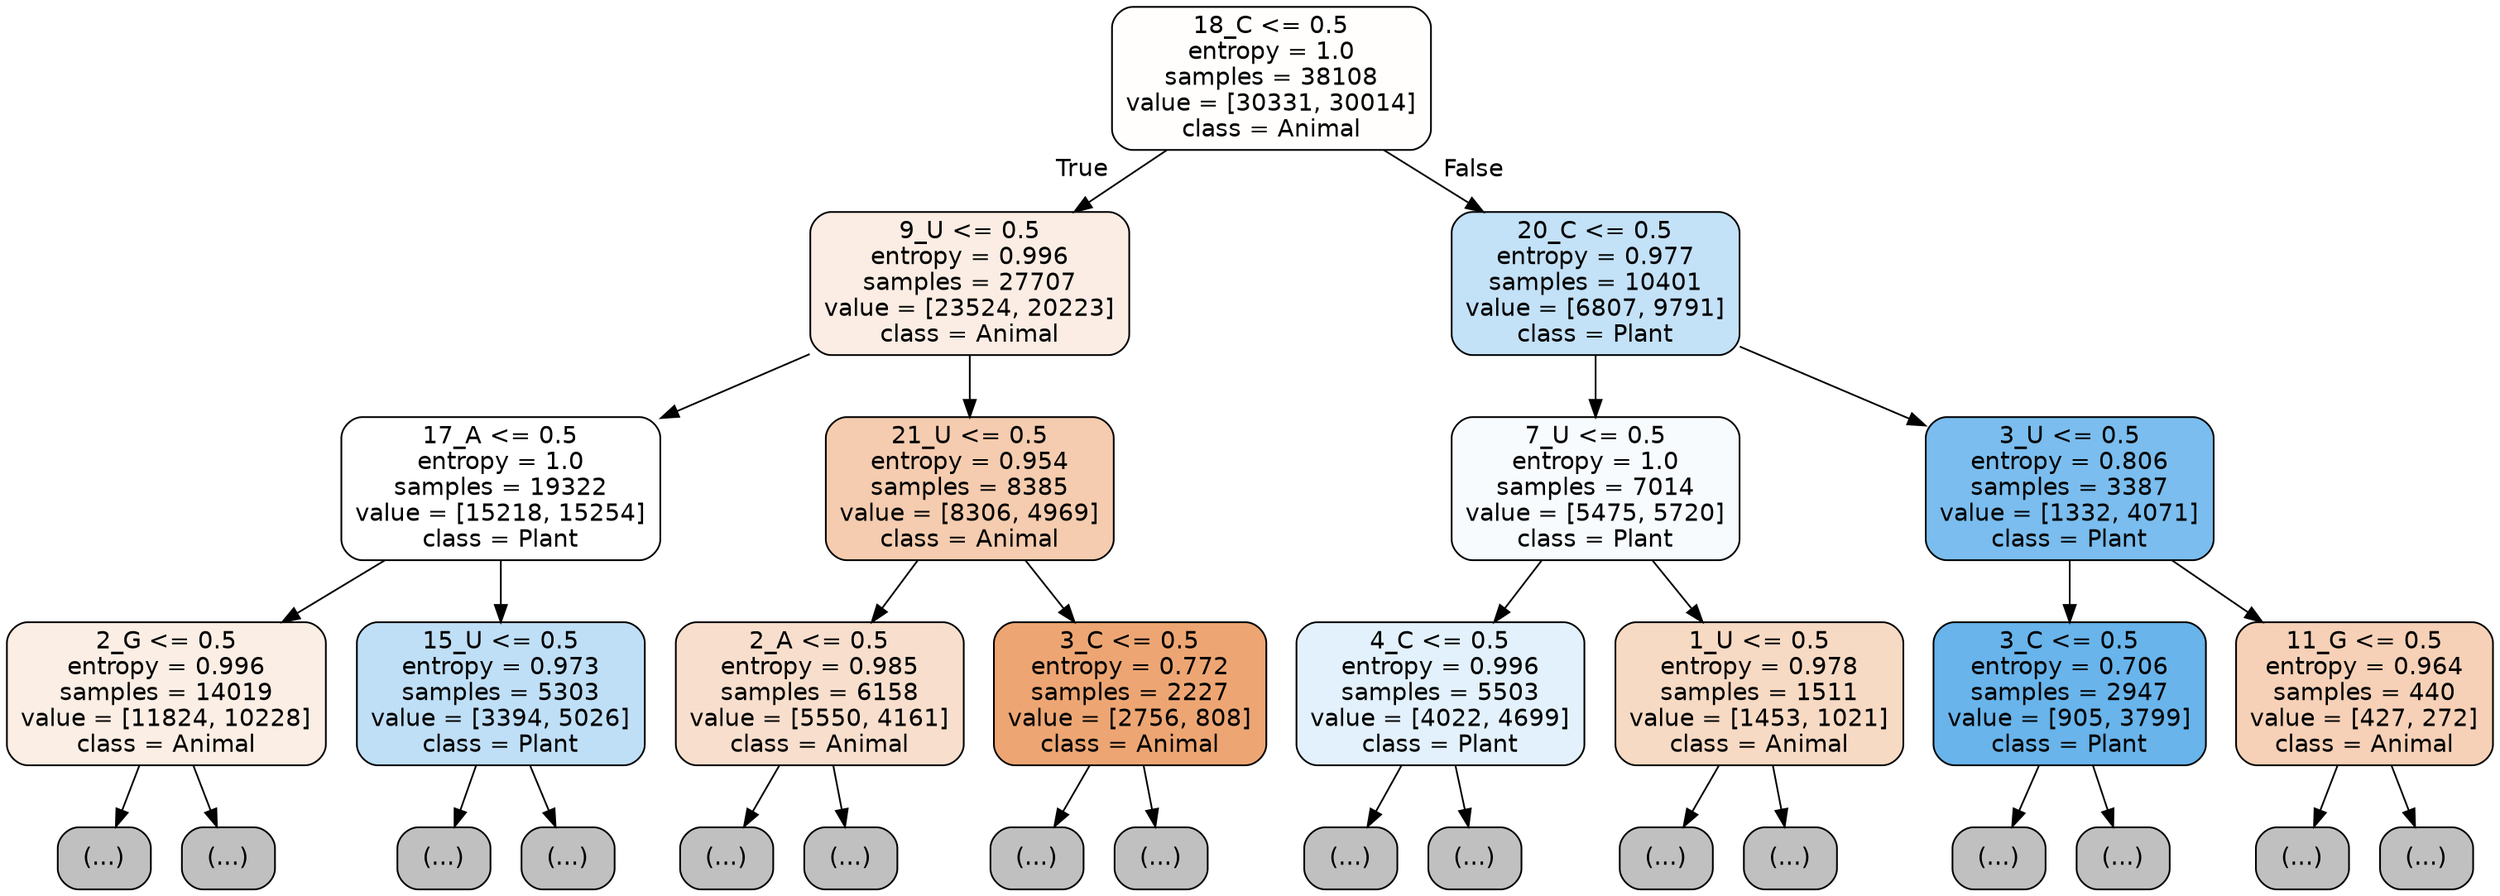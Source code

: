 digraph Tree {
node [shape=box, style="filled, rounded", color="black", fontname="helvetica"] ;
edge [fontname="helvetica"] ;
0 [label="18_C <= 0.5\nentropy = 1.0\nsamples = 38108\nvalue = [30331, 30014]\nclass = Animal", fillcolor="#fffefd"] ;
1 [label="9_U <= 0.5\nentropy = 0.996\nsamples = 27707\nvalue = [23524, 20223]\nclass = Animal", fillcolor="#fbede3"] ;
0 -> 1 [labeldistance=2.5, labelangle=45, headlabel="True"] ;
2 [label="17_A <= 0.5\nentropy = 1.0\nsamples = 19322\nvalue = [15218, 15254]\nclass = Plant", fillcolor="#ffffff"] ;
1 -> 2 ;
3 [label="2_G <= 0.5\nentropy = 0.996\nsamples = 14019\nvalue = [11824, 10228]\nclass = Animal", fillcolor="#fbeee4"] ;
2 -> 3 ;
4 [label="(...)", fillcolor="#C0C0C0"] ;
3 -> 4 ;
5143 [label="(...)", fillcolor="#C0C0C0"] ;
3 -> 5143 ;
7060 [label="15_U <= 0.5\nentropy = 0.973\nsamples = 5303\nvalue = [3394, 5026]\nclass = Plant", fillcolor="#bfdff7"] ;
2 -> 7060 ;
7061 [label="(...)", fillcolor="#C0C0C0"] ;
7060 -> 7061 ;
8696 [label="(...)", fillcolor="#C0C0C0"] ;
7060 -> 8696 ;
9209 [label="21_U <= 0.5\nentropy = 0.954\nsamples = 8385\nvalue = [8306, 4969]\nclass = Animal", fillcolor="#f5ccaf"] ;
1 -> 9209 ;
9210 [label="2_A <= 0.5\nentropy = 0.985\nsamples = 6158\nvalue = [5550, 4161]\nclass = Animal", fillcolor="#f8dfcd"] ;
9209 -> 9210 ;
9211 [label="(...)", fillcolor="#C0C0C0"] ;
9210 -> 9211 ;
11398 [label="(...)", fillcolor="#C0C0C0"] ;
9210 -> 11398 ;
12145 [label="3_C <= 0.5\nentropy = 0.772\nsamples = 2227\nvalue = [2756, 808]\nclass = Animal", fillcolor="#eda673"] ;
9209 -> 12145 ;
12146 [label="(...)", fillcolor="#C0C0C0"] ;
12145 -> 12146 ;
12869 [label="(...)", fillcolor="#C0C0C0"] ;
12145 -> 12869 ;
13050 [label="20_C <= 0.5\nentropy = 0.977\nsamples = 10401\nvalue = [6807, 9791]\nclass = Plant", fillcolor="#c3e1f7"] ;
0 -> 13050 [labeldistance=2.5, labelangle=-45, headlabel="False"] ;
13051 [label="7_U <= 0.5\nentropy = 1.0\nsamples = 7014\nvalue = [5475, 5720]\nclass = Plant", fillcolor="#f7fbfe"] ;
13050 -> 13051 ;
13052 [label="4_C <= 0.5\nentropy = 0.996\nsamples = 5503\nvalue = [4022, 4699]\nclass = Plant", fillcolor="#e2f1fb"] ;
13051 -> 13052 ;
13053 [label="(...)", fillcolor="#C0C0C0"] ;
13052 -> 13053 ;
14662 [label="(...)", fillcolor="#C0C0C0"] ;
13052 -> 14662 ;
15213 [label="1_U <= 0.5\nentropy = 0.978\nsamples = 1511\nvalue = [1453, 1021]\nclass = Animal", fillcolor="#f7dac4"] ;
13051 -> 15213 ;
15214 [label="(...)", fillcolor="#C0C0C0"] ;
15213 -> 15214 ;
15685 [label="(...)", fillcolor="#C0C0C0"] ;
15213 -> 15685 ;
16028 [label="3_U <= 0.5\nentropy = 0.806\nsamples = 3387\nvalue = [1332, 4071]\nclass = Plant", fillcolor="#7abdee"] ;
13050 -> 16028 ;
16029 [label="3_C <= 0.5\nentropy = 0.706\nsamples = 2947\nvalue = [905, 3799]\nclass = Plant", fillcolor="#68b4eb"] ;
16028 -> 16029 ;
16030 [label="(...)", fillcolor="#C0C0C0"] ;
16029 -> 16030 ;
16529 [label="(...)", fillcolor="#C0C0C0"] ;
16029 -> 16529 ;
16700 [label="11_G <= 0.5\nentropy = 0.964\nsamples = 440\nvalue = [427, 272]\nclass = Animal", fillcolor="#f6d1b7"] ;
16028 -> 16700 ;
16701 [label="(...)", fillcolor="#C0C0C0"] ;
16700 -> 16701 ;
16872 [label="(...)", fillcolor="#C0C0C0"] ;
16700 -> 16872 ;
}